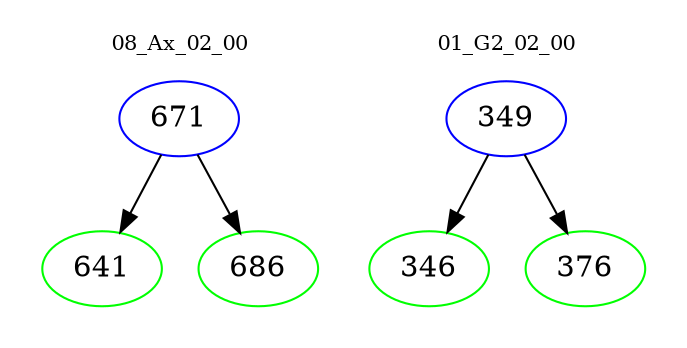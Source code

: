 digraph{
subgraph cluster_0 {
color = white
label = "08_Ax_02_00";
fontsize=10;
T0_671 [label="671", color="blue"]
T0_671 -> T0_641 [color="black"]
T0_641 [label="641", color="green"]
T0_671 -> T0_686 [color="black"]
T0_686 [label="686", color="green"]
}
subgraph cluster_1 {
color = white
label = "01_G2_02_00";
fontsize=10;
T1_349 [label="349", color="blue"]
T1_349 -> T1_346 [color="black"]
T1_346 [label="346", color="green"]
T1_349 -> T1_376 [color="black"]
T1_376 [label="376", color="green"]
}
}
